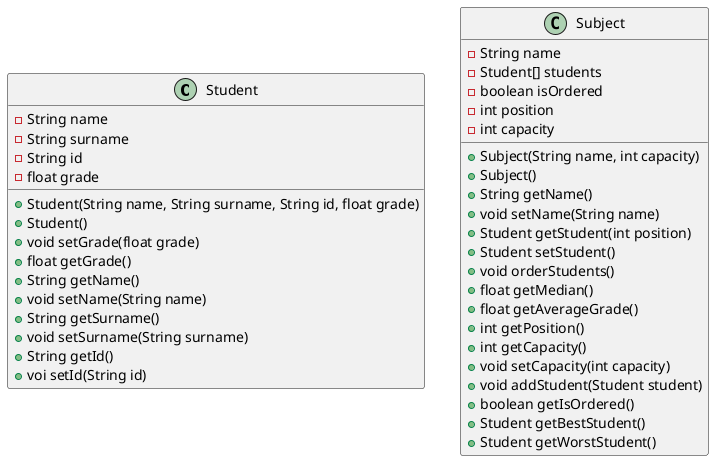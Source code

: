 @startuml
class Student {
  - String name
  - String surname
  - String id
  - float grade
  + Student(String name, String surname, String id, float grade)
  + Student()
  + void setGrade(float grade)
  + float getGrade()
  + String getName()
  + void setName(String name)
  + String getSurname()
  + void setSurname(String surname)
  + String getId()
  + voi setId(String id)
}

class Subject {

 - String name
 - Student[] students
 - boolean isOrdered
 - int position
 - int capacity
 + Subject(String name, int capacity)
 + Subject()
 + String getName()
 + void setName(String name)
 + Student getStudent(int position)
 + Student setStudent()
 + void orderStudents()
 + float getMedian()
 + float getAverageGrade()
 + int getPosition()
 + int getCapacity()
 + void setCapacity(int capacity)
 + void addStudent(Student student)
 + boolean getIsOrdered()
 + Student getBestStudent()
 + Student getWorstStudent()
}
@enduml
